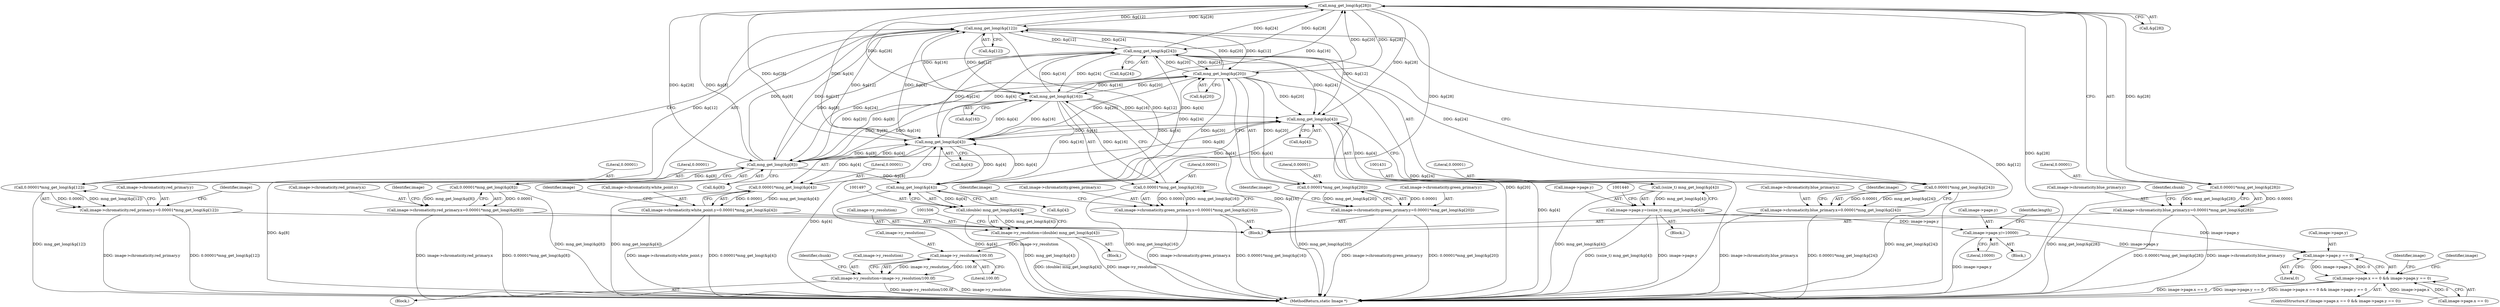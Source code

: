digraph "0_ImageMagick_72f5c8632bff2daf3c95005f9b4cf2982786b52a@array" {
"1001282" [label="(Call,mng_get_long(&p[28]))"];
"1001222" [label="(Call,mng_get_long(&p[12]))"];
"1001267" [label="(Call,mng_get_long(&p[24]))"];
"1001282" [label="(Call,mng_get_long(&p[28]))"];
"1001252" [label="(Call,mng_get_long(&p[20]))"];
"1001237" [label="(Call,mng_get_long(&p[16]))"];
"1001207" [label="(Call,mng_get_long(&p[8]))"];
"1001192" [label="(Call,mng_get_long(&p[4]))"];
"1001498" [label="(Call,mng_get_long(&p[4]))"];
"1001432" [label="(Call,mng_get_long(&p[4]))"];
"1001190" [label="(Call,0.00001*mng_get_long(&p[4]))"];
"1001182" [label="(Call,image->chromaticity.white_point.y=0.00001*mng_get_long(&p[4]))"];
"1001205" [label="(Call,0.00001*mng_get_long(&p[8]))"];
"1001197" [label="(Call,image->chromaticity.red_primary.x=0.00001*mng_get_long(&p[8]))"];
"1001220" [label="(Call,0.00001*mng_get_long(&p[12]))"];
"1001212" [label="(Call,image->chromaticity.red_primary.y=0.00001*mng_get_long(&p[12]))"];
"1001235" [label="(Call,0.00001*mng_get_long(&p[16]))"];
"1001227" [label="(Call,image->chromaticity.green_primary.x=0.00001*mng_get_long(&p[16]))"];
"1001250" [label="(Call,0.00001*mng_get_long(&p[20]))"];
"1001242" [label="(Call,image->chromaticity.green_primary.y=0.00001*mng_get_long(&p[20]))"];
"1001265" [label="(Call,0.00001*mng_get_long(&p[24]))"];
"1001257" [label="(Call,image->chromaticity.blue_primary.x=0.00001*mng_get_long(&p[24]))"];
"1001280" [label="(Call,0.00001*mng_get_long(&p[28]))"];
"1001272" [label="(Call,image->chromaticity.blue_primary.y=0.00001*mng_get_long(&p[28]))"];
"1001430" [label="(Call,(ssize_t) mng_get_long(&p[4]))"];
"1001424" [label="(Call,image->page.y=(ssize_t) mng_get_long(&p[4]))"];
"1001453" [label="(Call,image->page.y/=10000)"];
"1002069" [label="(Call,image->page.y == 0)"];
"1002061" [label="(Call,image->page.x == 0 && image->page.y == 0)"];
"1001496" [label="(Call,(double) mng_get_long(&p[4]))"];
"1001492" [label="(Call,image->y_resolution=(double) mng_get_long(&p[4]))"];
"1001530" [label="(Call,image->y_resolution/100.0f)"];
"1001526" [label="(Call,image->y_resolution=image->y_resolution/100.0f)"];
"1001493" [label="(Call,image->y_resolution)"];
"1001492" [label="(Call,image->y_resolution=(double) mng_get_long(&p[4]))"];
"1001182" [label="(Call,image->chromaticity.white_point.y=0.00001*mng_get_long(&p[4]))"];
"1001459" [label="(Literal,10000)"];
"1001191" [label="(Literal,0.00001)"];
"1002155" [label="(MethodReturn,static Image *)"];
"1001222" [label="(Call,mng_get_long(&p[12]))"];
"1001201" [label="(Identifier,image)"];
"1001253" [label="(Call,&p[20])"];
"1001228" [label="(Call,image->chromaticity.green_primary.x)"];
"1001221" [label="(Literal,0.00001)"];
"1001445" [label="(Block,)"];
"1001246" [label="(Identifier,image)"];
"1001250" [label="(Call,0.00001*mng_get_long(&p[20]))"];
"1001190" [label="(Call,0.00001*mng_get_long(&p[4]))"];
"1001453" [label="(Call,image->page.y/=10000)"];
"1001183" [label="(Call,image->chromaticity.white_point.y)"];
"1001235" [label="(Call,0.00001*mng_get_long(&p[16]))"];
"1002070" [label="(Call,image->page.y)"];
"1001258" [label="(Call,image->chromaticity.blue_primary.x)"];
"1001281" [label="(Literal,0.00001)"];
"1001267" [label="(Call,mng_get_long(&p[24]))"];
"1001462" [label="(Identifier,length)"];
"1001231" [label="(Identifier,image)"];
"1001454" [label="(Call,image->page.y)"];
"1001531" [label="(Call,image->y_resolution)"];
"1001242" [label="(Call,image->chromaticity.green_primary.y=0.00001*mng_get_long(&p[20]))"];
"1001227" [label="(Call,image->chromaticity.green_primary.x=0.00001*mng_get_long(&p[16]))"];
"1001243" [label="(Call,image->chromaticity.green_primary.y)"];
"1001273" [label="(Call,image->chromaticity.blue_primary.y)"];
"1002080" [label="(Identifier,image)"];
"1001498" [label="(Call,mng_get_long(&p[4]))"];
"1001208" [label="(Call,&p[8])"];
"1001198" [label="(Call,image->chromaticity.red_primary.x)"];
"1001432" [label="(Call,mng_get_long(&p[4]))"];
"1001207" [label="(Call,mng_get_long(&p[8]))"];
"1001276" [label="(Identifier,image)"];
"1001496" [label="(Call,(double) mng_get_long(&p[4]))"];
"1001280" [label="(Call,0.00001*mng_get_long(&p[28]))"];
"1001238" [label="(Call,&p[16])"];
"1001237" [label="(Call,mng_get_long(&p[16]))"];
"1001236" [label="(Literal,0.00001)"];
"1001511" [label="(Block,)"];
"1001205" [label="(Call,0.00001*mng_get_long(&p[8]))"];
"1001251" [label="(Literal,0.00001)"];
"1001252" [label="(Call,mng_get_long(&p[20]))"];
"1001272" [label="(Call,image->chromaticity.blue_primary.y=0.00001*mng_get_long(&p[28]))"];
"1001216" [label="(Identifier,image)"];
"1001424" [label="(Call,image->page.y=(ssize_t) mng_get_long(&p[4]))"];
"1001213" [label="(Call,image->chromaticity.red_primary.y)"];
"1001534" [label="(Literal,100.0f)"];
"1001266" [label="(Literal,0.00001)"];
"1001526" [label="(Call,image->y_resolution=image->y_resolution/100.0f)"];
"1001527" [label="(Call,image->y_resolution)"];
"1001261" [label="(Identifier,image)"];
"1001257" [label="(Call,image->chromaticity.blue_primary.x=0.00001*mng_get_long(&p[24]))"];
"1002060" [label="(ControlStructure,if (image->page.x == 0 && image->page.y == 0))"];
"1001282" [label="(Call,mng_get_long(&p[28]))"];
"1001425" [label="(Call,image->page.y)"];
"1001265" [label="(Call,0.00001*mng_get_long(&p[24]))"];
"1001268" [label="(Call,&p[24])"];
"1001483" [label="(Block,)"];
"1002075" [label="(Literal,0)"];
"1001288" [label="(Identifier,chunk)"];
"1001206" [label="(Literal,0.00001)"];
"1002108" [label="(Identifier,image)"];
"1001433" [label="(Call,&p[4])"];
"1001499" [label="(Call,&p[4])"];
"1001536" [label="(Identifier,chunk)"];
"1001220" [label="(Call,0.00001*mng_get_long(&p[12]))"];
"1001530" [label="(Call,image->y_resolution/100.0f)"];
"1001283" [label="(Call,&p[28])"];
"1002061" [label="(Call,image->page.x == 0 && image->page.y == 0)"];
"1001430" [label="(Call,(ssize_t) mng_get_long(&p[4]))"];
"1002069" [label="(Call,image->page.y == 0)"];
"1001413" [label="(Block,)"];
"1001169" [label="(Block,)"];
"1001212" [label="(Call,image->chromaticity.red_primary.y=0.00001*mng_get_long(&p[12]))"];
"1001192" [label="(Call,mng_get_long(&p[4]))"];
"1001223" [label="(Call,&p[12])"];
"1002062" [label="(Call,image->page.x == 0)"];
"1001193" [label="(Call,&p[4])"];
"1001197" [label="(Call,image->chromaticity.red_primary.x=0.00001*mng_get_long(&p[8]))"];
"1001282" -> "1001280"  [label="AST: "];
"1001282" -> "1001283"  [label="CFG: "];
"1001283" -> "1001282"  [label="AST: "];
"1001280" -> "1001282"  [label="CFG: "];
"1001282" -> "1002155"  [label="DDG: &p[28]"];
"1001282" -> "1001192"  [label="DDG: &p[28]"];
"1001282" -> "1001207"  [label="DDG: &p[28]"];
"1001282" -> "1001222"  [label="DDG: &p[28]"];
"1001282" -> "1001237"  [label="DDG: &p[28]"];
"1001282" -> "1001252"  [label="DDG: &p[28]"];
"1001282" -> "1001267"  [label="DDG: &p[28]"];
"1001282" -> "1001280"  [label="DDG: &p[28]"];
"1001222" -> "1001282"  [label="DDG: &p[12]"];
"1001267" -> "1001282"  [label="DDG: &p[24]"];
"1001252" -> "1001282"  [label="DDG: &p[20]"];
"1001237" -> "1001282"  [label="DDG: &p[16]"];
"1001207" -> "1001282"  [label="DDG: &p[8]"];
"1001192" -> "1001282"  [label="DDG: &p[4]"];
"1001282" -> "1001432"  [label="DDG: &p[28]"];
"1001282" -> "1001498"  [label="DDG: &p[28]"];
"1001222" -> "1001220"  [label="AST: "];
"1001222" -> "1001223"  [label="CFG: "];
"1001223" -> "1001222"  [label="AST: "];
"1001220" -> "1001222"  [label="CFG: "];
"1001222" -> "1002155"  [label="DDG: &p[12]"];
"1001222" -> "1001192"  [label="DDG: &p[12]"];
"1001222" -> "1001207"  [label="DDG: &p[12]"];
"1001222" -> "1001220"  [label="DDG: &p[12]"];
"1001267" -> "1001222"  [label="DDG: &p[24]"];
"1001252" -> "1001222"  [label="DDG: &p[20]"];
"1001237" -> "1001222"  [label="DDG: &p[16]"];
"1001207" -> "1001222"  [label="DDG: &p[8]"];
"1001192" -> "1001222"  [label="DDG: &p[4]"];
"1001222" -> "1001237"  [label="DDG: &p[12]"];
"1001222" -> "1001252"  [label="DDG: &p[12]"];
"1001222" -> "1001267"  [label="DDG: &p[12]"];
"1001222" -> "1001432"  [label="DDG: &p[12]"];
"1001222" -> "1001498"  [label="DDG: &p[12]"];
"1001267" -> "1001265"  [label="AST: "];
"1001267" -> "1001268"  [label="CFG: "];
"1001268" -> "1001267"  [label="AST: "];
"1001265" -> "1001267"  [label="CFG: "];
"1001267" -> "1002155"  [label="DDG: &p[24]"];
"1001267" -> "1001192"  [label="DDG: &p[24]"];
"1001267" -> "1001207"  [label="DDG: &p[24]"];
"1001267" -> "1001237"  [label="DDG: &p[24]"];
"1001267" -> "1001252"  [label="DDG: &p[24]"];
"1001267" -> "1001265"  [label="DDG: &p[24]"];
"1001252" -> "1001267"  [label="DDG: &p[20]"];
"1001237" -> "1001267"  [label="DDG: &p[16]"];
"1001207" -> "1001267"  [label="DDG: &p[8]"];
"1001192" -> "1001267"  [label="DDG: &p[4]"];
"1001267" -> "1001432"  [label="DDG: &p[24]"];
"1001267" -> "1001498"  [label="DDG: &p[24]"];
"1001252" -> "1001250"  [label="AST: "];
"1001252" -> "1001253"  [label="CFG: "];
"1001253" -> "1001252"  [label="AST: "];
"1001250" -> "1001252"  [label="CFG: "];
"1001252" -> "1002155"  [label="DDG: &p[20]"];
"1001252" -> "1001192"  [label="DDG: &p[20]"];
"1001252" -> "1001207"  [label="DDG: &p[20]"];
"1001252" -> "1001237"  [label="DDG: &p[20]"];
"1001252" -> "1001250"  [label="DDG: &p[20]"];
"1001237" -> "1001252"  [label="DDG: &p[16]"];
"1001207" -> "1001252"  [label="DDG: &p[8]"];
"1001192" -> "1001252"  [label="DDG: &p[4]"];
"1001252" -> "1001432"  [label="DDG: &p[20]"];
"1001252" -> "1001498"  [label="DDG: &p[20]"];
"1001237" -> "1001235"  [label="AST: "];
"1001237" -> "1001238"  [label="CFG: "];
"1001238" -> "1001237"  [label="AST: "];
"1001235" -> "1001237"  [label="CFG: "];
"1001237" -> "1002155"  [label="DDG: &p[16]"];
"1001237" -> "1001192"  [label="DDG: &p[16]"];
"1001237" -> "1001207"  [label="DDG: &p[16]"];
"1001237" -> "1001235"  [label="DDG: &p[16]"];
"1001207" -> "1001237"  [label="DDG: &p[8]"];
"1001192" -> "1001237"  [label="DDG: &p[4]"];
"1001237" -> "1001432"  [label="DDG: &p[16]"];
"1001237" -> "1001498"  [label="DDG: &p[16]"];
"1001207" -> "1001205"  [label="AST: "];
"1001207" -> "1001208"  [label="CFG: "];
"1001208" -> "1001207"  [label="AST: "];
"1001205" -> "1001207"  [label="CFG: "];
"1001207" -> "1002155"  [label="DDG: &p[8]"];
"1001207" -> "1001192"  [label="DDG: &p[8]"];
"1001207" -> "1001205"  [label="DDG: &p[8]"];
"1001192" -> "1001207"  [label="DDG: &p[4]"];
"1001207" -> "1001432"  [label="DDG: &p[8]"];
"1001207" -> "1001498"  [label="DDG: &p[8]"];
"1001192" -> "1001190"  [label="AST: "];
"1001192" -> "1001193"  [label="CFG: "];
"1001193" -> "1001192"  [label="AST: "];
"1001190" -> "1001192"  [label="CFG: "];
"1001192" -> "1002155"  [label="DDG: &p[4]"];
"1001192" -> "1001190"  [label="DDG: &p[4]"];
"1001498" -> "1001192"  [label="DDG: &p[4]"];
"1001432" -> "1001192"  [label="DDG: &p[4]"];
"1001192" -> "1001432"  [label="DDG: &p[4]"];
"1001192" -> "1001498"  [label="DDG: &p[4]"];
"1001498" -> "1001496"  [label="AST: "];
"1001498" -> "1001499"  [label="CFG: "];
"1001499" -> "1001498"  [label="AST: "];
"1001496" -> "1001498"  [label="CFG: "];
"1001498" -> "1002155"  [label="DDG: &p[4]"];
"1001498" -> "1001432"  [label="DDG: &p[4]"];
"1001498" -> "1001496"  [label="DDG: &p[4]"];
"1001432" -> "1001498"  [label="DDG: &p[4]"];
"1001432" -> "1001430"  [label="AST: "];
"1001432" -> "1001433"  [label="CFG: "];
"1001433" -> "1001432"  [label="AST: "];
"1001430" -> "1001432"  [label="CFG: "];
"1001432" -> "1002155"  [label="DDG: &p[4]"];
"1001432" -> "1001430"  [label="DDG: &p[4]"];
"1001190" -> "1001182"  [label="AST: "];
"1001191" -> "1001190"  [label="AST: "];
"1001182" -> "1001190"  [label="CFG: "];
"1001190" -> "1002155"  [label="DDG: mng_get_long(&p[4])"];
"1001190" -> "1001182"  [label="DDG: 0.00001"];
"1001190" -> "1001182"  [label="DDG: mng_get_long(&p[4])"];
"1001182" -> "1001169"  [label="AST: "];
"1001183" -> "1001182"  [label="AST: "];
"1001201" -> "1001182"  [label="CFG: "];
"1001182" -> "1002155"  [label="DDG: 0.00001*mng_get_long(&p[4])"];
"1001182" -> "1002155"  [label="DDG: image->chromaticity.white_point.y"];
"1001205" -> "1001197"  [label="AST: "];
"1001206" -> "1001205"  [label="AST: "];
"1001197" -> "1001205"  [label="CFG: "];
"1001205" -> "1002155"  [label="DDG: mng_get_long(&p[8])"];
"1001205" -> "1001197"  [label="DDG: 0.00001"];
"1001205" -> "1001197"  [label="DDG: mng_get_long(&p[8])"];
"1001197" -> "1001169"  [label="AST: "];
"1001198" -> "1001197"  [label="AST: "];
"1001216" -> "1001197"  [label="CFG: "];
"1001197" -> "1002155"  [label="DDG: 0.00001*mng_get_long(&p[8])"];
"1001197" -> "1002155"  [label="DDG: image->chromaticity.red_primary.x"];
"1001220" -> "1001212"  [label="AST: "];
"1001221" -> "1001220"  [label="AST: "];
"1001212" -> "1001220"  [label="CFG: "];
"1001220" -> "1002155"  [label="DDG: mng_get_long(&p[12])"];
"1001220" -> "1001212"  [label="DDG: 0.00001"];
"1001220" -> "1001212"  [label="DDG: mng_get_long(&p[12])"];
"1001212" -> "1001169"  [label="AST: "];
"1001213" -> "1001212"  [label="AST: "];
"1001231" -> "1001212"  [label="CFG: "];
"1001212" -> "1002155"  [label="DDG: image->chromaticity.red_primary.y"];
"1001212" -> "1002155"  [label="DDG: 0.00001*mng_get_long(&p[12])"];
"1001235" -> "1001227"  [label="AST: "];
"1001236" -> "1001235"  [label="AST: "];
"1001227" -> "1001235"  [label="CFG: "];
"1001235" -> "1002155"  [label="DDG: mng_get_long(&p[16])"];
"1001235" -> "1001227"  [label="DDG: 0.00001"];
"1001235" -> "1001227"  [label="DDG: mng_get_long(&p[16])"];
"1001227" -> "1001169"  [label="AST: "];
"1001228" -> "1001227"  [label="AST: "];
"1001246" -> "1001227"  [label="CFG: "];
"1001227" -> "1002155"  [label="DDG: image->chromaticity.green_primary.x"];
"1001227" -> "1002155"  [label="DDG: 0.00001*mng_get_long(&p[16])"];
"1001250" -> "1001242"  [label="AST: "];
"1001251" -> "1001250"  [label="AST: "];
"1001242" -> "1001250"  [label="CFG: "];
"1001250" -> "1002155"  [label="DDG: mng_get_long(&p[20])"];
"1001250" -> "1001242"  [label="DDG: 0.00001"];
"1001250" -> "1001242"  [label="DDG: mng_get_long(&p[20])"];
"1001242" -> "1001169"  [label="AST: "];
"1001243" -> "1001242"  [label="AST: "];
"1001261" -> "1001242"  [label="CFG: "];
"1001242" -> "1002155"  [label="DDG: image->chromaticity.green_primary.y"];
"1001242" -> "1002155"  [label="DDG: 0.00001*mng_get_long(&p[20])"];
"1001265" -> "1001257"  [label="AST: "];
"1001266" -> "1001265"  [label="AST: "];
"1001257" -> "1001265"  [label="CFG: "];
"1001265" -> "1002155"  [label="DDG: mng_get_long(&p[24])"];
"1001265" -> "1001257"  [label="DDG: 0.00001"];
"1001265" -> "1001257"  [label="DDG: mng_get_long(&p[24])"];
"1001257" -> "1001169"  [label="AST: "];
"1001258" -> "1001257"  [label="AST: "];
"1001276" -> "1001257"  [label="CFG: "];
"1001257" -> "1002155"  [label="DDG: 0.00001*mng_get_long(&p[24])"];
"1001257" -> "1002155"  [label="DDG: image->chromaticity.blue_primary.x"];
"1001280" -> "1001272"  [label="AST: "];
"1001281" -> "1001280"  [label="AST: "];
"1001272" -> "1001280"  [label="CFG: "];
"1001280" -> "1002155"  [label="DDG: mng_get_long(&p[28])"];
"1001280" -> "1001272"  [label="DDG: 0.00001"];
"1001280" -> "1001272"  [label="DDG: mng_get_long(&p[28])"];
"1001272" -> "1001169"  [label="AST: "];
"1001273" -> "1001272"  [label="AST: "];
"1001288" -> "1001272"  [label="CFG: "];
"1001272" -> "1002155"  [label="DDG: 0.00001*mng_get_long(&p[28])"];
"1001272" -> "1002155"  [label="DDG: image->chromaticity.blue_primary.y"];
"1001430" -> "1001424"  [label="AST: "];
"1001431" -> "1001430"  [label="AST: "];
"1001424" -> "1001430"  [label="CFG: "];
"1001430" -> "1002155"  [label="DDG: mng_get_long(&p[4])"];
"1001430" -> "1001424"  [label="DDG: mng_get_long(&p[4])"];
"1001424" -> "1001413"  [label="AST: "];
"1001425" -> "1001424"  [label="AST: "];
"1001440" -> "1001424"  [label="CFG: "];
"1001424" -> "1002155"  [label="DDG: image->page.y"];
"1001424" -> "1002155"  [label="DDG: (ssize_t) mng_get_long(&p[4])"];
"1001424" -> "1001453"  [label="DDG: image->page.y"];
"1001424" -> "1002069"  [label="DDG: image->page.y"];
"1001453" -> "1001445"  [label="AST: "];
"1001453" -> "1001459"  [label="CFG: "];
"1001454" -> "1001453"  [label="AST: "];
"1001459" -> "1001453"  [label="AST: "];
"1001462" -> "1001453"  [label="CFG: "];
"1001453" -> "1002155"  [label="DDG: image->page.y"];
"1001453" -> "1002069"  [label="DDG: image->page.y"];
"1002069" -> "1002061"  [label="AST: "];
"1002069" -> "1002075"  [label="CFG: "];
"1002070" -> "1002069"  [label="AST: "];
"1002075" -> "1002069"  [label="AST: "];
"1002061" -> "1002069"  [label="CFG: "];
"1002069" -> "1002061"  [label="DDG: image->page.y"];
"1002069" -> "1002061"  [label="DDG: 0"];
"1002061" -> "1002060"  [label="AST: "];
"1002061" -> "1002062"  [label="CFG: "];
"1002062" -> "1002061"  [label="AST: "];
"1002080" -> "1002061"  [label="CFG: "];
"1002108" -> "1002061"  [label="CFG: "];
"1002061" -> "1002155"  [label="DDG: image->page.x == 0"];
"1002061" -> "1002155"  [label="DDG: image->page.y == 0"];
"1002061" -> "1002155"  [label="DDG: image->page.x == 0 && image->page.y == 0"];
"1002062" -> "1002061"  [label="DDG: image->page.x"];
"1002062" -> "1002061"  [label="DDG: 0"];
"1001496" -> "1001492"  [label="AST: "];
"1001497" -> "1001496"  [label="AST: "];
"1001492" -> "1001496"  [label="CFG: "];
"1001496" -> "1002155"  [label="DDG: mng_get_long(&p[4])"];
"1001496" -> "1001492"  [label="DDG: mng_get_long(&p[4])"];
"1001492" -> "1001483"  [label="AST: "];
"1001493" -> "1001492"  [label="AST: "];
"1001506" -> "1001492"  [label="CFG: "];
"1001492" -> "1002155"  [label="DDG: image->y_resolution"];
"1001492" -> "1002155"  [label="DDG: (double) mng_get_long(&p[4])"];
"1001492" -> "1001530"  [label="DDG: image->y_resolution"];
"1001530" -> "1001526"  [label="AST: "];
"1001530" -> "1001534"  [label="CFG: "];
"1001531" -> "1001530"  [label="AST: "];
"1001534" -> "1001530"  [label="AST: "];
"1001526" -> "1001530"  [label="CFG: "];
"1001530" -> "1001526"  [label="DDG: image->y_resolution"];
"1001530" -> "1001526"  [label="DDG: 100.0f"];
"1001526" -> "1001511"  [label="AST: "];
"1001527" -> "1001526"  [label="AST: "];
"1001536" -> "1001526"  [label="CFG: "];
"1001526" -> "1002155"  [label="DDG: image->y_resolution/100.0f"];
"1001526" -> "1002155"  [label="DDG: image->y_resolution"];
}
